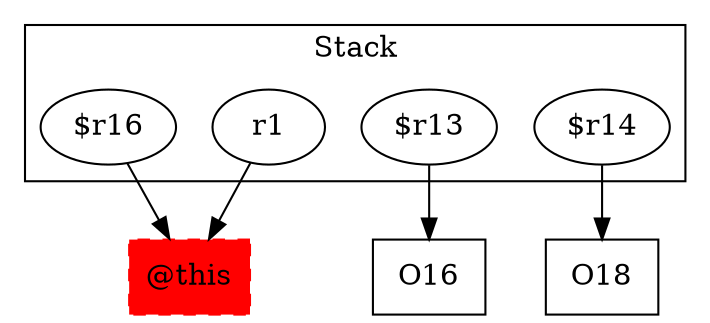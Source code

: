 digraph sample {
  rankDir="LR";
  subgraph cluster_0 {
    label="Stack"
    "r1"; "$r13"; "$r16"; "$r14"; 
  }
  "r1" -> { "@this"[shape=box]};
  "$r13" -> { O16[shape=box]};
  "$r16" -> { "@this"[shape=box]};
  "$r14" -> { O18[shape=box]};
  "@this"[shape=box, style="filled,dashed"];
  "@this"[color="red"];
}
